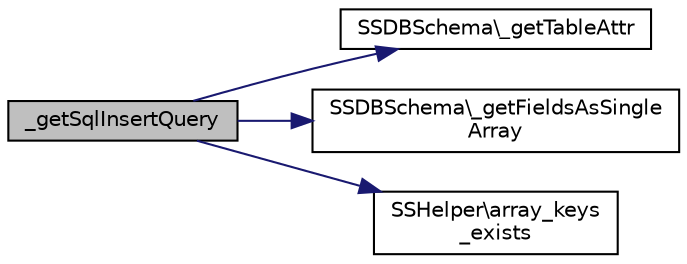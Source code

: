 digraph "_getSqlInsertQuery"
{
  edge [fontname="Helvetica",fontsize="10",labelfontname="Helvetica",labelfontsize="10"];
  node [fontname="Helvetica",fontsize="10",shape=record];
  rankdir="LR";
  Node1 [label="_getSqlInsertQuery",height=0.2,width=0.4,color="black", fillcolor="grey75", style="filled", fontcolor="black"];
  Node1 -> Node2 [color="midnightblue",fontsize="10",style="solid",fontname="Helvetica"];
  Node2 [label="SSDBSchema\\_getTableAttr",height=0.2,width=0.4,color="black", fillcolor="white", style="filled",URL="$class_s_s_d_b_schema.html#af64920244671f28b491228b5113809db"];
  Node1 -> Node3 [color="midnightblue",fontsize="10",style="solid",fontname="Helvetica"];
  Node3 [label="SSDBSchema\\_getFieldsAsSingle\lArray",height=0.2,width=0.4,color="black", fillcolor="white", style="filled",URL="$class_s_s_d_b_schema.html#a2e0c8f602504f2120f72ba245c3b05cd"];
  Node1 -> Node4 [color="midnightblue",fontsize="10",style="solid",fontname="Helvetica"];
  Node4 [label="SSHelper\\array_keys\l_exists",height=0.2,width=0.4,color="black", fillcolor="white", style="filled",URL="$class_s_s_helper.html#a096c538159975131963b7dd547982a4e",tooltip="Array-Keys vergleichen. "];
}
